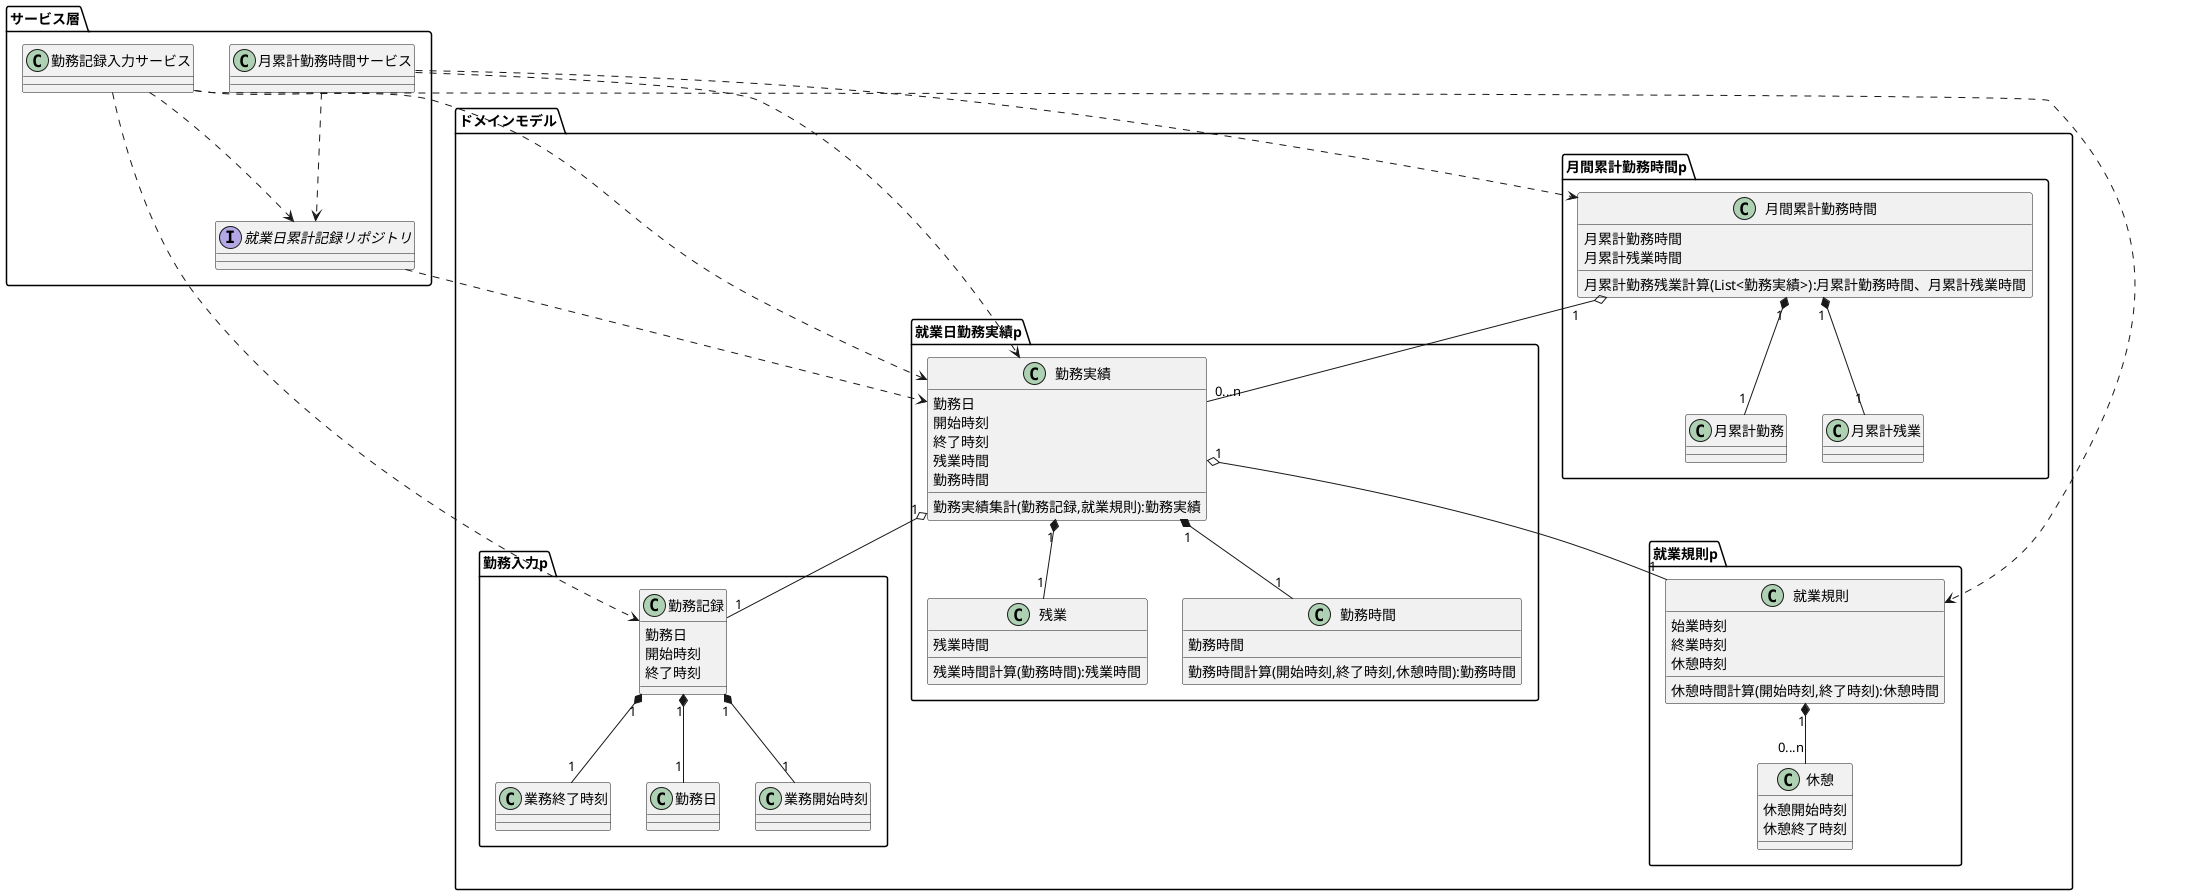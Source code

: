 @startuml kintaiDomain
package ドメインモデル{
    package 就業日勤務実績p{
        class 勤務実績{
            勤務日
            開始時刻
            終了時刻
            残業時間
            勤務時間
            勤務実績集計(勤務記録,就業規則):勤務実績
        }
        class 残業{
            残業時間
            残業時間計算(勤務時間):残業時間
        }
        class 勤務時間{
            勤務時間
            勤務時間計算(開始時刻,終了時刻,休憩時間):勤務時間
        }

    }
    package 勤務入力p{
        class 勤務記録{
            勤務日
            開始時刻
            終了時刻
        }
        class 勤務日{
         }
        class 業務開始時刻{
         }
        class 業務終了時刻{
        }
    }
    package 就業規則p{
        class 就業規則{
            始業時刻
            終業時刻
            休憩時刻

            休憩時間計算(開始時刻,終了時刻):休憩時間
        }

        class 休憩{
            休憩開始時刻
            休憩終了時刻
        }

    }

    package 月間累計勤務時間p {
        class 月間累計勤務時間{
            月累計勤務時間
            月累計残業時間
            月累計勤務残業計算(List<勤務実績>):月累計勤務時間、月累計残業時間
        }
        class 月累計勤務{
        }
        class 月累計残業{
        }
    }
    勤務実績 "1" *-- "1" 勤務時間
    勤務実績 "1" *-- "1" 残業
    勤務実績 "1" o-- "1" 就業規則
    勤務実績 "1" o-- "1" 勤務記録

    就業規則 "1" *-- "0...n" 休憩
    
    勤務記録 "1" *-- "1" 勤務日
    勤務記録 "1" *-- "1" 業務開始時刻
    勤務記録 "1" *-- "1" 業務終了時刻

    月間累計勤務時間 "1" o-- "0...n"勤務実績
    月間累計勤務時間 "1" *-- "1" 月累計勤務
    月間累計勤務時間 "1" *-- "1" 月累計残業
}
package サービス層{
    class 勤務記録入力サービス{

    }
    interface 就業日累計記録リポジトリ{

    }
    class 月累計勤務時間サービス{
    }

    勤務記録入力サービス ..> 勤務実績
    勤務記録入力サービス ..> 就業日累計記録リポジトリ
    勤務記録入力サービス ..> 勤務記録
    勤務記録入力サービス ..> 就業規則
    就業日累計記録リポジトリ ..> 勤務実績
    月累計勤務時間サービス ..> 就業日累計記録リポジトリ
    月累計勤務時間サービス ..> 月間累計勤務時間
    月累計勤務時間サービス ..> 勤務実績

}
@enduml